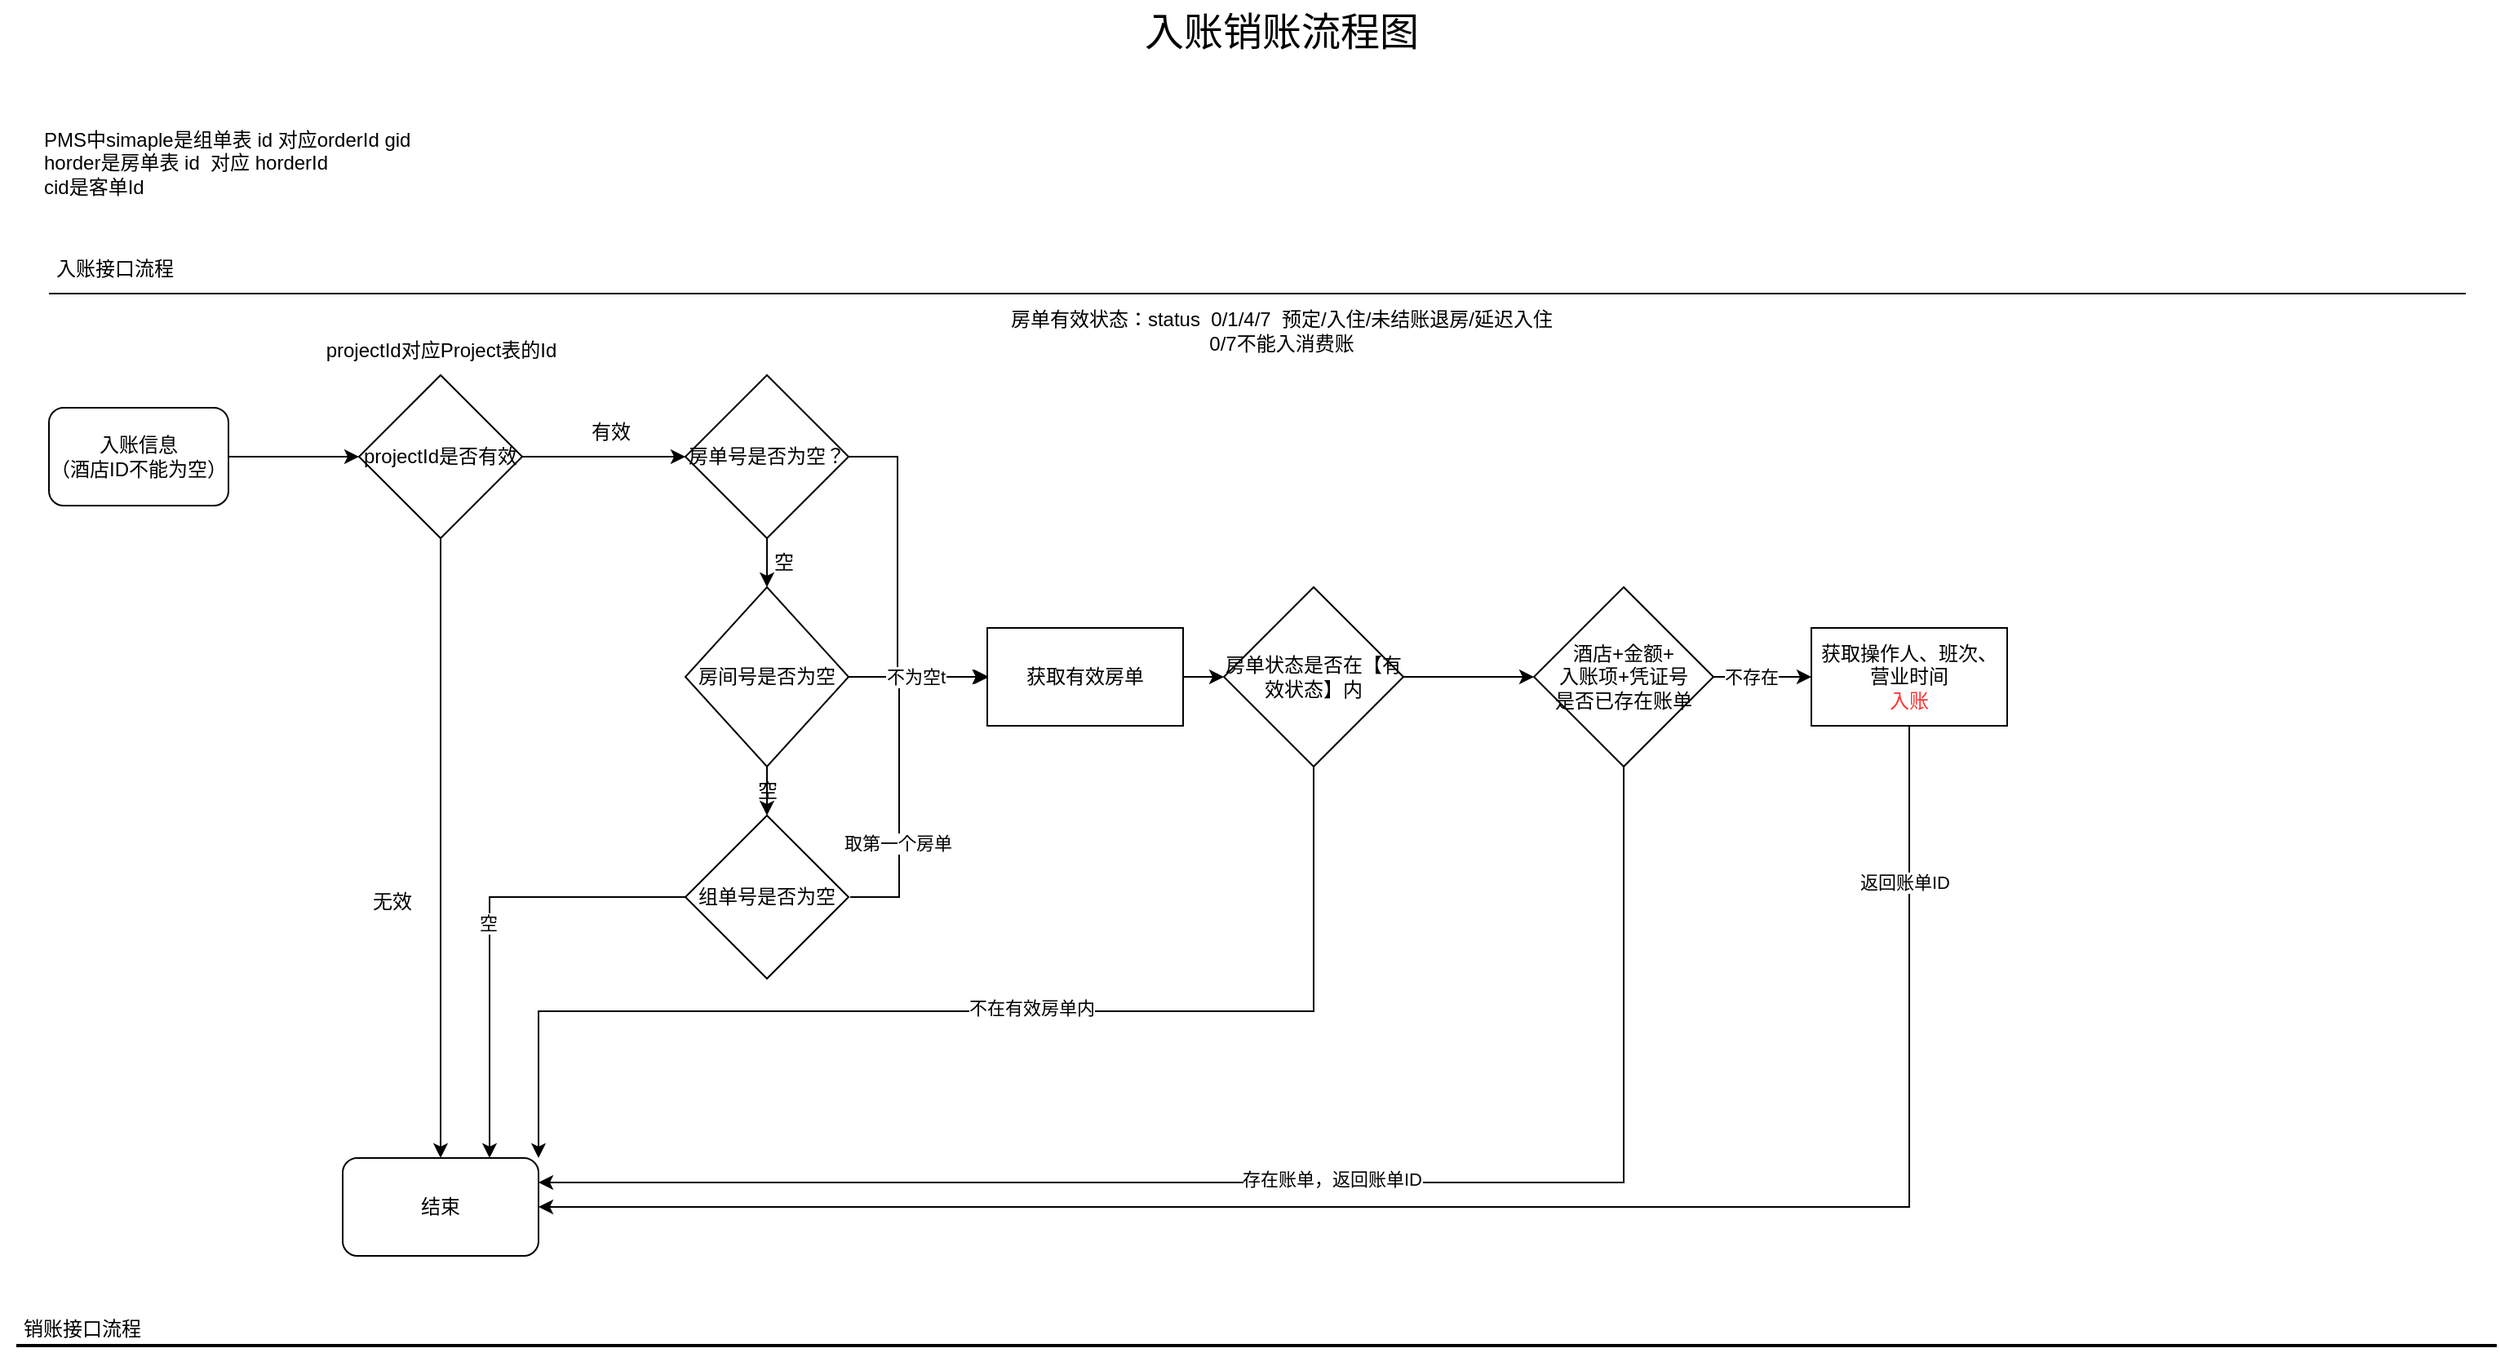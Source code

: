 <mxfile version="21.2.1" type="github">
  <diagram name="第 1 页" id="zXLDGqz4FTU_K7PCk4jZ">
    <mxGraphModel dx="1247" dy="664" grid="1" gridSize="10" guides="1" tooltips="1" connect="1" arrows="1" fold="1" page="1" pageScale="1" pageWidth="827" pageHeight="1169" math="0" shadow="0">
      <root>
        <mxCell id="0" />
        <mxCell id="1" parent="0" />
        <mxCell id="dB98nryyl3l6zr3HXr_v-1" value="入账销账流程图&lt;br style=&quot;font-size: 24px;&quot;&gt;" style="text;html=1;align=center;verticalAlign=middle;resizable=0;points=[];autosize=1;strokeColor=none;fillColor=none;fontSize=24;" parent="1" vertex="1">
          <mxGeometry x="730" y="20" width="190" height="40" as="geometry" />
        </mxCell>
        <mxCell id="BULWluY8V3oxMb91bzPZ-3" style="edgeStyle=orthogonalEdgeStyle;rounded=0;orthogonalLoop=1;jettySize=auto;html=1;exitX=1;exitY=0.5;exitDx=0;exitDy=0;" parent="1" source="BULWluY8V3oxMb91bzPZ-10" target="BULWluY8V3oxMb91bzPZ-2" edge="1">
          <mxGeometry relative="1" as="geometry">
            <mxPoint x="200" y="300" as="sourcePoint" />
          </mxGeometry>
        </mxCell>
        <mxCell id="BULWluY8V3oxMb91bzPZ-7" style="edgeStyle=orthogonalEdgeStyle;rounded=0;orthogonalLoop=1;jettySize=auto;html=1;exitX=0.5;exitY=1;exitDx=0;exitDy=0;" parent="1" source="BULWluY8V3oxMb91bzPZ-2" target="BULWluY8V3oxMb91bzPZ-12" edge="1">
          <mxGeometry relative="1" as="geometry">
            <mxPoint x="310" y="390" as="targetPoint" />
          </mxGeometry>
        </mxCell>
        <mxCell id="BULWluY8V3oxMb91bzPZ-19" style="edgeStyle=orthogonalEdgeStyle;rounded=0;orthogonalLoop=1;jettySize=auto;html=1;exitX=1;exitY=0.5;exitDx=0;exitDy=0;entryX=0;entryY=0.5;entryDx=0;entryDy=0;" parent="1" source="BULWluY8V3oxMb91bzPZ-2" target="BULWluY8V3oxMb91bzPZ-18" edge="1">
          <mxGeometry relative="1" as="geometry" />
        </mxCell>
        <mxCell id="BULWluY8V3oxMb91bzPZ-2" value="projectId是否有效" style="rhombus;whiteSpace=wrap;html=1;" parent="1" vertex="1">
          <mxGeometry x="260" y="250" width="100" height="100" as="geometry" />
        </mxCell>
        <mxCell id="BULWluY8V3oxMb91bzPZ-8" value="projectId对应Project表的Id&lt;br&gt;" style="text;html=1;align=center;verticalAlign=middle;resizable=0;points=[];autosize=1;strokeColor=none;fillColor=none;" parent="1" vertex="1">
          <mxGeometry x="230" y="220" width="160" height="30" as="geometry" />
        </mxCell>
        <mxCell id="BULWluY8V3oxMb91bzPZ-10" value="入账信息&lt;br&gt;（酒店ID不能为空）" style="rounded=1;whiteSpace=wrap;html=1;" parent="1" vertex="1">
          <mxGeometry x="70" y="270" width="110" height="60" as="geometry" />
        </mxCell>
        <mxCell id="BULWluY8V3oxMb91bzPZ-12" value="结束" style="rounded=1;whiteSpace=wrap;html=1;" parent="1" vertex="1">
          <mxGeometry x="250" y="730" width="120" height="60" as="geometry" />
        </mxCell>
        <mxCell id="BULWluY8V3oxMb91bzPZ-13" value="无效" style="text;html=1;align=center;verticalAlign=middle;resizable=0;points=[];autosize=1;strokeColor=none;fillColor=none;" parent="1" vertex="1">
          <mxGeometry x="255" y="558" width="50" height="30" as="geometry" />
        </mxCell>
        <mxCell id="BULWluY8V3oxMb91bzPZ-17" value="" style="endArrow=none;html=1;rounded=0;" parent="1" edge="1">
          <mxGeometry relative="1" as="geometry">
            <mxPoint x="70" y="200" as="sourcePoint" />
            <mxPoint x="1551" y="200" as="targetPoint" />
          </mxGeometry>
        </mxCell>
        <mxCell id="BULWluY8V3oxMb91bzPZ-23" style="edgeStyle=orthogonalEdgeStyle;rounded=0;orthogonalLoop=1;jettySize=auto;html=1;exitX=0.5;exitY=1;exitDx=0;exitDy=0;entryX=0.5;entryY=0;entryDx=0;entryDy=0;" parent="1" source="BULWluY8V3oxMb91bzPZ-18" target="BULWluY8V3oxMb91bzPZ-21" edge="1">
          <mxGeometry relative="1" as="geometry" />
        </mxCell>
        <mxCell id="8EE1lsXaZwCDrQhFIQHN-2" style="edgeStyle=orthogonalEdgeStyle;rounded=0;orthogonalLoop=1;jettySize=auto;html=1;exitX=1;exitY=0.5;exitDx=0;exitDy=0;entryX=0;entryY=0.5;entryDx=0;entryDy=0;" parent="1" source="BULWluY8V3oxMb91bzPZ-18" target="8EE1lsXaZwCDrQhFIQHN-1" edge="1">
          <mxGeometry relative="1" as="geometry">
            <Array as="points">
              <mxPoint x="590" y="300" />
              <mxPoint x="590" y="435" />
            </Array>
          </mxGeometry>
        </mxCell>
        <mxCell id="BULWluY8V3oxMb91bzPZ-18" value="房单号是否为空？" style="rhombus;whiteSpace=wrap;html=1;" parent="1" vertex="1">
          <mxGeometry x="460" y="250" width="100" height="100" as="geometry" />
        </mxCell>
        <mxCell id="BULWluY8V3oxMb91bzPZ-20" value="有效" style="text;html=1;align=center;verticalAlign=middle;resizable=0;points=[];autosize=1;strokeColor=none;fillColor=none;" parent="1" vertex="1">
          <mxGeometry x="389" y="270" width="50" height="30" as="geometry" />
        </mxCell>
        <mxCell id="BULWluY8V3oxMb91bzPZ-24" style="edgeStyle=orthogonalEdgeStyle;rounded=0;orthogonalLoop=1;jettySize=auto;html=1;exitX=0.5;exitY=1;exitDx=0;exitDy=0;entryX=0.5;entryY=0;entryDx=0;entryDy=0;" parent="1" source="BULWluY8V3oxMb91bzPZ-21" target="BULWluY8V3oxMb91bzPZ-22" edge="1">
          <mxGeometry relative="1" as="geometry" />
        </mxCell>
        <mxCell id="8EE1lsXaZwCDrQhFIQHN-3" style="edgeStyle=orthogonalEdgeStyle;rounded=0;orthogonalLoop=1;jettySize=auto;html=1;exitX=1;exitY=0.5;exitDx=0;exitDy=0;entryX=0;entryY=0.5;entryDx=0;entryDy=0;" parent="1" source="BULWluY8V3oxMb91bzPZ-21" target="8EE1lsXaZwCDrQhFIQHN-1" edge="1">
          <mxGeometry relative="1" as="geometry" />
        </mxCell>
        <mxCell id="BULWluY8V3oxMb91bzPZ-21" value="房间号是否为空" style="rhombus;whiteSpace=wrap;html=1;" parent="1" vertex="1">
          <mxGeometry x="460" y="380" width="100" height="110" as="geometry" />
        </mxCell>
        <mxCell id="BULWluY8V3oxMb91bzPZ-25" style="edgeStyle=orthogonalEdgeStyle;rounded=0;orthogonalLoop=1;jettySize=auto;html=1;exitX=0;exitY=0.5;exitDx=0;exitDy=0;entryX=0.75;entryY=0;entryDx=0;entryDy=0;" parent="1" source="BULWluY8V3oxMb91bzPZ-22" target="BULWluY8V3oxMb91bzPZ-12" edge="1">
          <mxGeometry relative="1" as="geometry" />
        </mxCell>
        <mxCell id="8EE1lsXaZwCDrQhFIQHN-11" value="空" style="edgeLabel;html=1;align=center;verticalAlign=middle;resizable=0;points=[];" parent="BULWluY8V3oxMb91bzPZ-25" connectable="0" vertex="1">
          <mxGeometry x="-0.029" y="-1" relative="1" as="geometry">
            <mxPoint as="offset" />
          </mxGeometry>
        </mxCell>
        <mxCell id="8EE1lsXaZwCDrQhFIQHN-4" style="edgeStyle=orthogonalEdgeStyle;rounded=0;orthogonalLoop=1;jettySize=auto;html=1;exitX=1;exitY=0.5;exitDx=0;exitDy=0;entryX=0;entryY=0.5;entryDx=0;entryDy=0;" parent="1" edge="1">
          <mxGeometry relative="1" as="geometry">
            <mxPoint x="561" y="570" as="sourcePoint" />
            <mxPoint x="646" y="435" as="targetPoint" />
            <Array as="points">
              <mxPoint x="591" y="570" />
              <mxPoint x="591" y="435" />
            </Array>
          </mxGeometry>
        </mxCell>
        <mxCell id="8EE1lsXaZwCDrQhFIQHN-13" value="不为空t" style="edgeLabel;html=1;align=center;verticalAlign=middle;resizable=0;points=[];" parent="8EE1lsXaZwCDrQhFIQHN-4" connectable="0" vertex="1">
          <mxGeometry x="0.713" y="-2" relative="1" as="geometry">
            <mxPoint x="-14" y="-2" as="offset" />
          </mxGeometry>
        </mxCell>
        <mxCell id="8EE1lsXaZwCDrQhFIQHN-28" value="取第一个房单" style="edgeLabel;html=1;align=center;verticalAlign=middle;resizable=0;points=[];" parent="8EE1lsXaZwCDrQhFIQHN-4" connectable="0" vertex="1">
          <mxGeometry x="-0.429" y="1" relative="1" as="geometry">
            <mxPoint as="offset" />
          </mxGeometry>
        </mxCell>
        <mxCell id="BULWluY8V3oxMb91bzPZ-22" value="组单号是否为空" style="rhombus;whiteSpace=wrap;html=1;" parent="1" vertex="1">
          <mxGeometry x="460" y="520" width="100" height="100" as="geometry" />
        </mxCell>
        <mxCell id="BULWluY8V3oxMb91bzPZ-28" value="空" style="text;html=1;align=center;verticalAlign=middle;resizable=0;points=[];autosize=1;strokeColor=none;fillColor=none;" parent="1" vertex="1">
          <mxGeometry x="500" y="350" width="40" height="30" as="geometry" />
        </mxCell>
        <mxCell id="BULWluY8V3oxMb91bzPZ-29" value="入账接口流程" style="text;html=1;align=center;verticalAlign=middle;resizable=0;points=[];autosize=1;strokeColor=none;fillColor=none;" parent="1" vertex="1">
          <mxGeometry x="60" y="170" width="100" height="30" as="geometry" />
        </mxCell>
        <mxCell id="BULWluY8V3oxMb91bzPZ-30" value="PMS中simaple是组单表 id 对应orderId gid&lt;br&gt;horder是房单表 id&amp;nbsp; 对应 horderId&lt;br&gt;cid是客单Id" style="text;html=1;align=left;verticalAlign=middle;resizable=0;points=[];autosize=1;strokeColor=none;fillColor=none;" parent="1" vertex="1">
          <mxGeometry x="65" y="90" width="250" height="60" as="geometry" />
        </mxCell>
        <mxCell id="8EE1lsXaZwCDrQhFIQHN-6" style="edgeStyle=orthogonalEdgeStyle;rounded=0;orthogonalLoop=1;jettySize=auto;html=1;exitX=1;exitY=0.5;exitDx=0;exitDy=0;entryX=0;entryY=0.5;entryDx=0;entryDy=0;" parent="1" source="8EE1lsXaZwCDrQhFIQHN-1" target="8EE1lsXaZwCDrQhFIQHN-5" edge="1">
          <mxGeometry relative="1" as="geometry" />
        </mxCell>
        <mxCell id="8EE1lsXaZwCDrQhFIQHN-1" value="获取有效房单" style="rounded=0;whiteSpace=wrap;html=1;" parent="1" vertex="1">
          <mxGeometry x="645" y="405" width="120" height="60" as="geometry" />
        </mxCell>
        <mxCell id="8EE1lsXaZwCDrQhFIQHN-9" style="edgeStyle=orthogonalEdgeStyle;rounded=0;orthogonalLoop=1;jettySize=auto;html=1;exitX=0.5;exitY=1;exitDx=0;exitDy=0;entryX=1;entryY=0;entryDx=0;entryDy=0;" parent="1" source="8EE1lsXaZwCDrQhFIQHN-5" target="BULWluY8V3oxMb91bzPZ-12" edge="1">
          <mxGeometry relative="1" as="geometry">
            <Array as="points">
              <mxPoint x="845" y="640" />
              <mxPoint x="370" y="640" />
            </Array>
          </mxGeometry>
        </mxCell>
        <mxCell id="8EE1lsXaZwCDrQhFIQHN-10" value="不在有效房单内" style="edgeLabel;html=1;align=center;verticalAlign=middle;resizable=0;points=[];" parent="8EE1lsXaZwCDrQhFIQHN-9" connectable="0" vertex="1">
          <mxGeometry x="-0.097" y="-2" relative="1" as="geometry">
            <mxPoint as="offset" />
          </mxGeometry>
        </mxCell>
        <mxCell id="8EE1lsXaZwCDrQhFIQHN-21" value="" style="edgeStyle=orthogonalEdgeStyle;rounded=0;orthogonalLoop=1;jettySize=auto;html=1;" parent="1" source="8EE1lsXaZwCDrQhFIQHN-5" target="8EE1lsXaZwCDrQhFIQHN-20" edge="1">
          <mxGeometry relative="1" as="geometry" />
        </mxCell>
        <mxCell id="8EE1lsXaZwCDrQhFIQHN-5" value="房单状态是否在【有效状态】内" style="rhombus;whiteSpace=wrap;html=1;align=center;" parent="1" vertex="1">
          <mxGeometry x="790" y="380" width="110" height="110" as="geometry" />
        </mxCell>
        <mxCell id="8EE1lsXaZwCDrQhFIQHN-7" value="房单有效状态：status&amp;nbsp; 0/1/4/7&amp;nbsp; 预定/入住/未结账退房/延迟入住&lt;br&gt;0/7不能入消费账&lt;br&gt;" style="text;html=1;align=center;verticalAlign=middle;resizable=0;points=[];autosize=1;strokeColor=none;fillColor=none;" parent="1" vertex="1">
          <mxGeometry x="645" y="203" width="360" height="40" as="geometry" />
        </mxCell>
        <mxCell id="8EE1lsXaZwCDrQhFIQHN-12" value="空" style="text;html=1;align=center;verticalAlign=middle;resizable=0;points=[];autosize=1;strokeColor=none;fillColor=none;" parent="1" vertex="1">
          <mxGeometry x="490" y="490" width="40" height="30" as="geometry" />
        </mxCell>
        <mxCell id="8EE1lsXaZwCDrQhFIQHN-25" style="edgeStyle=orthogonalEdgeStyle;rounded=0;orthogonalLoop=1;jettySize=auto;html=1;exitX=0.5;exitY=1;exitDx=0;exitDy=0;entryX=1;entryY=0.5;entryDx=0;entryDy=0;" parent="1" source="8EE1lsXaZwCDrQhFIQHN-15" target="BULWluY8V3oxMb91bzPZ-12" edge="1">
          <mxGeometry relative="1" as="geometry" />
        </mxCell>
        <mxCell id="8EE1lsXaZwCDrQhFIQHN-26" value="返回账单ID" style="edgeLabel;html=1;align=center;verticalAlign=middle;resizable=0;points=[];" parent="8EE1lsXaZwCDrQhFIQHN-25" connectable="0" vertex="1">
          <mxGeometry x="-0.831" y="-3" relative="1" as="geometry">
            <mxPoint as="offset" />
          </mxGeometry>
        </mxCell>
        <mxCell id="8EE1lsXaZwCDrQhFIQHN-15" value="获取操作人、班次、营业时间&lt;br&gt;&lt;font color=&quot;#ff3333&quot;&gt;入账&lt;/font&gt;" style="whiteSpace=wrap;html=1;" parent="1" vertex="1">
          <mxGeometry x="1150" y="405" width="120" height="60" as="geometry" />
        </mxCell>
        <mxCell id="8EE1lsXaZwCDrQhFIQHN-22" style="edgeStyle=orthogonalEdgeStyle;rounded=0;orthogonalLoop=1;jettySize=auto;html=1;exitX=0.5;exitY=1;exitDx=0;exitDy=0;entryX=1;entryY=0.25;entryDx=0;entryDy=0;" parent="1" source="8EE1lsXaZwCDrQhFIQHN-20" target="BULWluY8V3oxMb91bzPZ-12" edge="1">
          <mxGeometry relative="1" as="geometry" />
        </mxCell>
        <mxCell id="8EE1lsXaZwCDrQhFIQHN-23" value="存在账单，返回账单ID" style="edgeLabel;html=1;align=center;verticalAlign=middle;resizable=0;points=[];" parent="8EE1lsXaZwCDrQhFIQHN-22" connectable="0" vertex="1">
          <mxGeometry x="-0.057" y="-2" relative="1" as="geometry">
            <mxPoint as="offset" />
          </mxGeometry>
        </mxCell>
        <mxCell id="8EE1lsXaZwCDrQhFIQHN-24" style="edgeStyle=orthogonalEdgeStyle;rounded=0;orthogonalLoop=1;jettySize=auto;html=1;exitX=1;exitY=0.5;exitDx=0;exitDy=0;entryX=0;entryY=0.5;entryDx=0;entryDy=0;" parent="1" source="8EE1lsXaZwCDrQhFIQHN-20" target="8EE1lsXaZwCDrQhFIQHN-15" edge="1">
          <mxGeometry relative="1" as="geometry" />
        </mxCell>
        <mxCell id="8EE1lsXaZwCDrQhFIQHN-27" value="不存在" style="edgeLabel;html=1;align=center;verticalAlign=middle;resizable=0;points=[];" parent="8EE1lsXaZwCDrQhFIQHN-24" connectable="0" vertex="1">
          <mxGeometry x="-0.229" relative="1" as="geometry">
            <mxPoint as="offset" />
          </mxGeometry>
        </mxCell>
        <mxCell id="8EE1lsXaZwCDrQhFIQHN-20" value="酒店+金额+&lt;br&gt;入账项+凭证号&lt;br&gt;是否已存在账单" style="rhombus;whiteSpace=wrap;html=1;align=center;" parent="1" vertex="1">
          <mxGeometry x="980" y="380" width="110" height="110" as="geometry" />
        </mxCell>
        <mxCell id="QDfOr703wdidlBNsHRTf-1" value="" style="line;strokeWidth=2;html=1;" vertex="1" parent="1">
          <mxGeometry x="50" y="840" width="1520" height="10" as="geometry" />
        </mxCell>
        <mxCell id="QDfOr703wdidlBNsHRTf-2" value="销账接口流程" style="text;html=1;align=center;verticalAlign=middle;resizable=0;points=[];autosize=1;strokeColor=none;fillColor=none;" vertex="1" parent="1">
          <mxGeometry x="40" y="820" width="100" height="30" as="geometry" />
        </mxCell>
      </root>
    </mxGraphModel>
  </diagram>
</mxfile>
